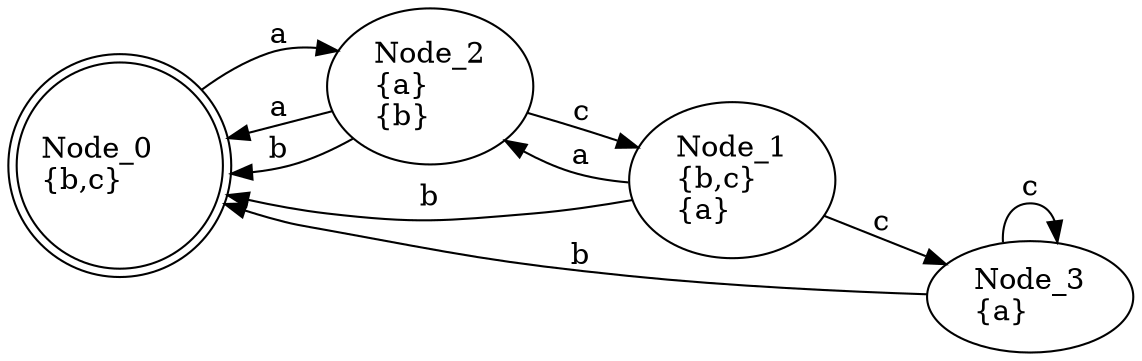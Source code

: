 digraph {

rankdir="LR"

Node_0[shape=doublecircle,label="Node_0\l{b,c}\l"];
Node_0 -> Node_2[label="a"];
Node_2[label="Node_2\l{a}\l{b}\l"];
Node_2 -> Node_0[label="a"];
Node_2 -> Node_1[label="c"];
Node_2 -> Node_0[label="b"];
Node_1[label="Node_1\l{b,c}\l{a}\l"];
Node_1 -> Node_2[label="a"];
Node_1 -> Node_3[label="c"];
Node_1 -> Node_0[label="b"];
Node_3[label="Node_3\l{a}\l"];
Node_3 -> Node_3[label="c"];
Node_3 -> Node_0[label="b"];

}
